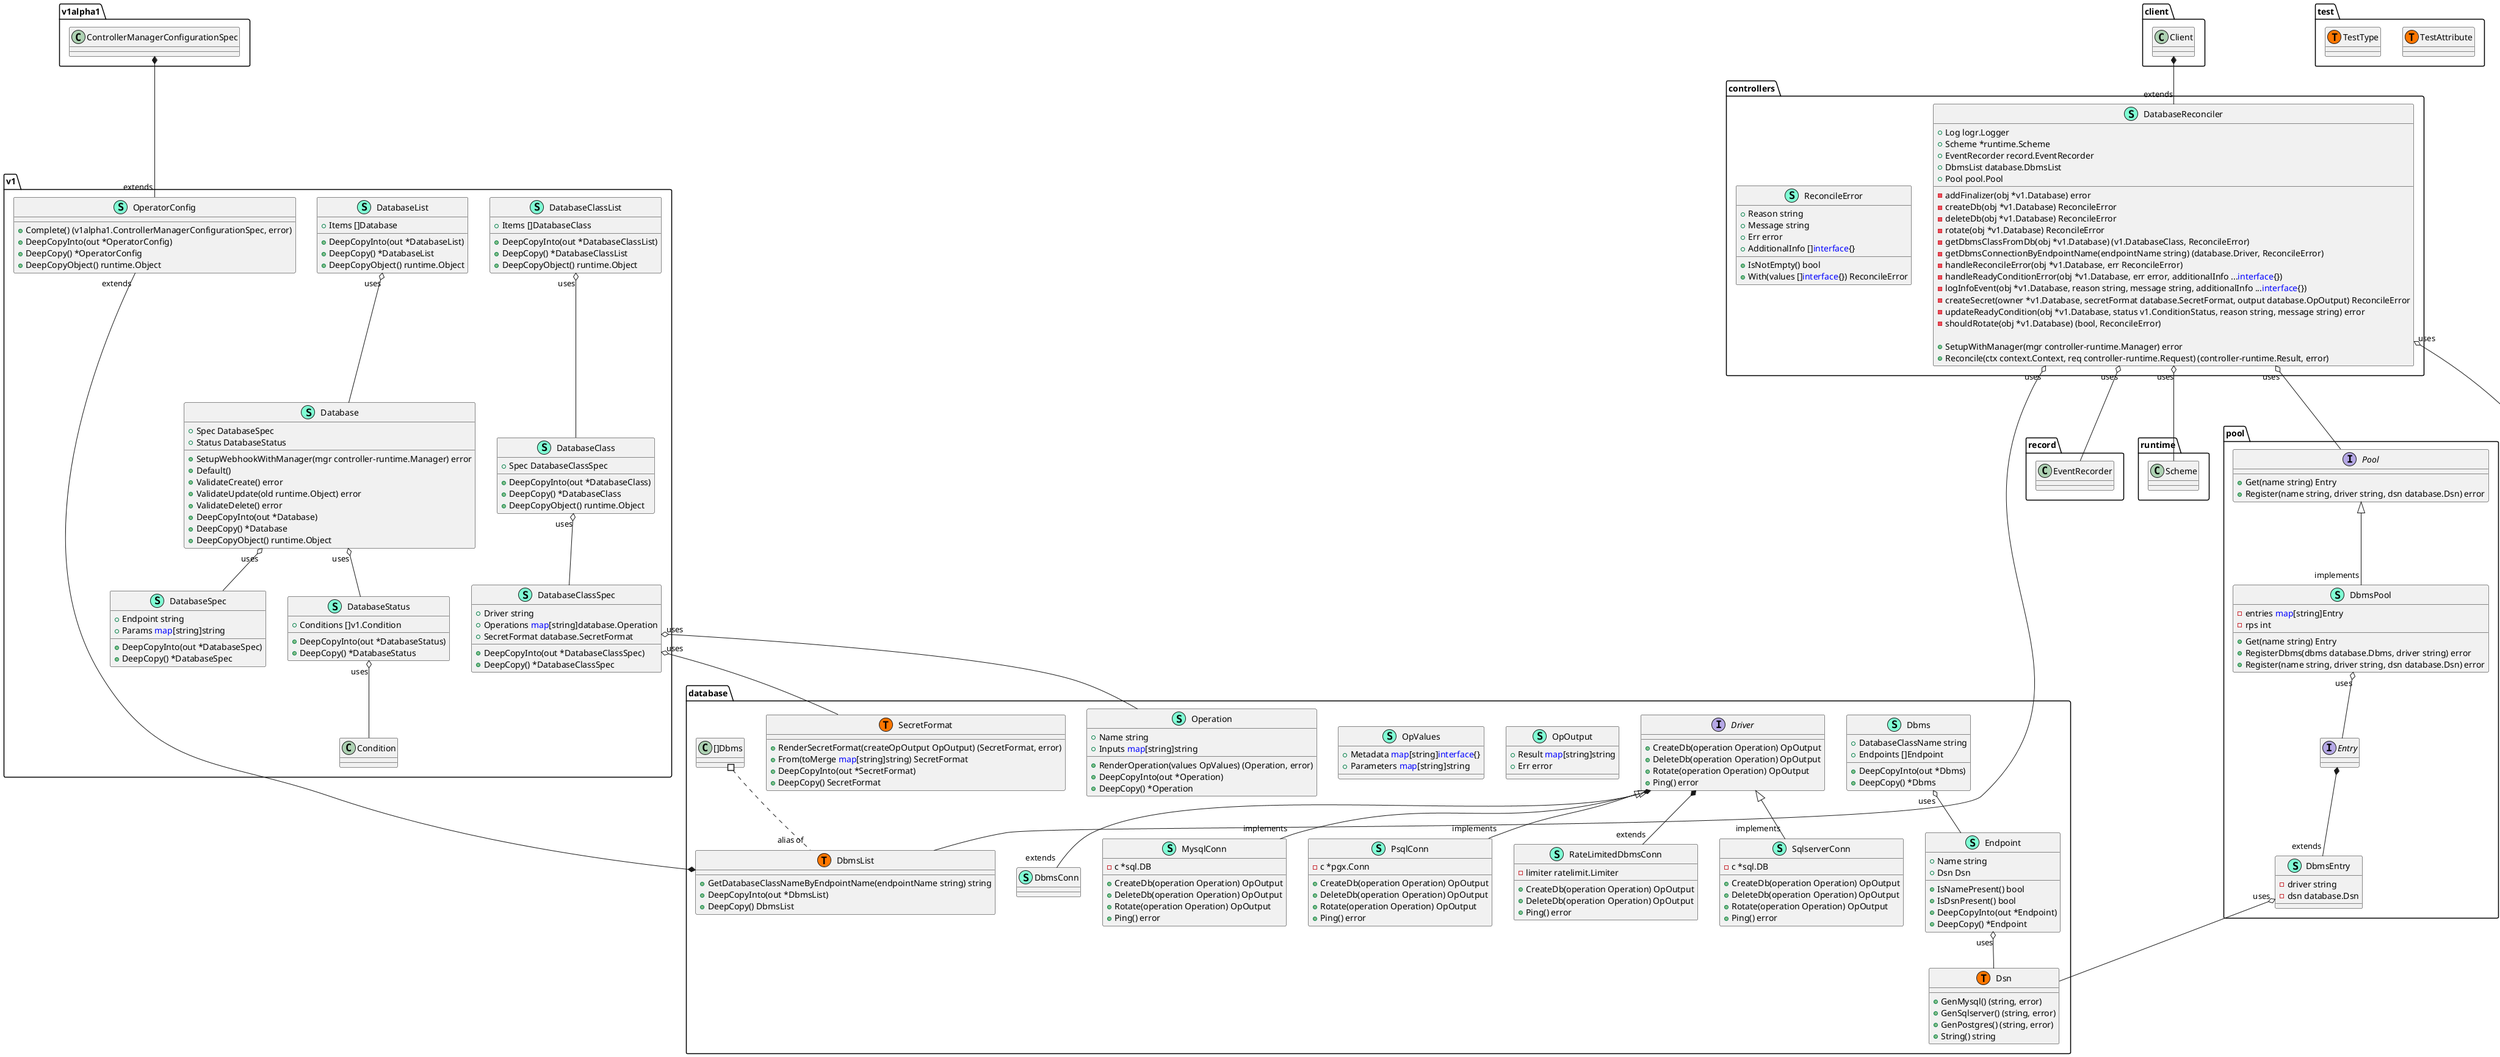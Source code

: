 @startuml
namespace controllers {
    class DatabaseReconciler << (S,Aquamarine) >> {
        + Log logr.Logger
        + Scheme *runtime.Scheme
        + EventRecorder record.EventRecorder
        + DbmsList database.DbmsList
        + Pool pool.Pool

        - addFinalizer(obj *v1.Database) error
        - createDb(obj *v1.Database) ReconcileError
        - deleteDb(obj *v1.Database) ReconcileError
        - rotate(obj *v1.Database) ReconcileError
        - getDbmsClassFromDb(obj *v1.Database) (v1.DatabaseClass, ReconcileError)
        - getDbmsConnectionByEndpointName(endpointName string) (database.Driver, ReconcileError)
        - handleReconcileError(obj *v1.Database, err ReconcileError) 
        - handleReadyConditionError(obj *v1.Database, err error, additionalInfo ...<font color=blue>interface</font>{}) 
        - logInfoEvent(obj *v1.Database, reason string, message string, additionalInfo ...<font color=blue>interface</font>{}) 
        - createSecret(owner *v1.Database, secretFormat database.SecretFormat, output database.OpOutput) ReconcileError
        - updateReadyCondition(obj *v1.Database, status v1.ConditionStatus, reason string, message string) error
        - shouldRotate(obj *v1.Database) (bool, ReconcileError)

        + SetupWithManager(mgr controller-runtime.Manager) error
        + Reconcile(ctx context.Context, req controller-runtime.Request) (controller-runtime.Result, error)

    }
    class ReconcileError << (S,Aquamarine) >> {
        + Reason string
        + Message string
        + Err error
        + AdditionalInfo []<font color=blue>interface</font>{}

        + IsNotEmpty() bool
        + With(values []<font color=blue>interface</font>{}) ReconcileError

    }
}
"client.Client" *-- "extends""controllers.DatabaseReconciler"


"controllers.DatabaseReconciler""uses" o-- "database.DbmsList"
"controllers.DatabaseReconciler""uses" o-- "logr.Logger"
"controllers.DatabaseReconciler""uses" o-- "pool.Pool"
"controllers.DatabaseReconciler""uses" o-- "record.EventRecorder"
"controllers.DatabaseReconciler""uses" o-- "runtime.Scheme"

namespace database {
    class Dbms << (S,Aquamarine) >> {
        + DatabaseClassName string
        + Endpoints []Endpoint

        + DeepCopyInto(out *Dbms) 
        + DeepCopy() *Dbms

    }
    class DbmsConn << (S,Aquamarine) >> {
    }
    class DbmsList << (S,Aquamarine) >> {
        + GetDatabaseClassNameByEndpointName(endpointName string) string
        + DeepCopyInto(out *DbmsList) 
        + DeepCopy() DbmsList

    }
    interface Driver  {
        + CreateDb(operation Operation) OpOutput
        + DeleteDb(operation Operation) OpOutput
        + Rotate(operation Operation) OpOutput
        + Ping() error

    }
    class Dsn << (S,Aquamarine) >> {
        + GenMysql() (string, error)
        + GenSqlserver() (string, error)
        + GenPostgres() (string, error)
        + String() string

    }
    class Endpoint << (S,Aquamarine) >> {
        + Name string
        + Dsn Dsn

        + IsNamePresent() bool
        + IsDsnPresent() bool
        + DeepCopyInto(out *Endpoint) 
        + DeepCopy() *Endpoint

    }
    class MysqlConn << (S,Aquamarine) >> {
        - c *sql.DB

        + CreateDb(operation Operation) OpOutput
        + DeleteDb(operation Operation) OpOutput
        + Rotate(operation Operation) OpOutput
        + Ping() error

    }
    class OpOutput << (S,Aquamarine) >> {
        + Result <font color=blue>map</font>[string]string
        + Err error

    }
    class OpValues << (S,Aquamarine) >> {
        + Metadata <font color=blue>map</font>[string]<font color=blue>interface</font>{}
        + Parameters <font color=blue>map</font>[string]string

    }
    class Operation << (S,Aquamarine) >> {
        + Name string
        + Inputs <font color=blue>map</font>[string]string

        + RenderOperation(values OpValues) (Operation, error)
        + DeepCopyInto(out *Operation) 
        + DeepCopy() *Operation

    }
    class PsqlConn << (S,Aquamarine) >> {
        - c *pgx.Conn

        + CreateDb(operation Operation) OpOutput
        + DeleteDb(operation Operation) OpOutput
        + Rotate(operation Operation) OpOutput
        + Ping() error

    }
    class RateLimitedDbmsConn << (S,Aquamarine) >> {
        - limiter ratelimit.Limiter

        + CreateDb(operation Operation) OpOutput
        + DeleteDb(operation Operation) OpOutput
        + Ping() error

    }
    class SecretFormat << (S,Aquamarine) >> {
        + RenderSecretFormat(createOpOutput OpOutput) (SecretFormat, error)
        + From(toMerge <font color=blue>map</font>[string]string) SecretFormat
        + DeepCopyInto(out *SecretFormat) 
        + DeepCopy() SecretFormat

    }
    class SqlserverConn << (S,Aquamarine) >> {
        - c *sql.DB

        + CreateDb(operation Operation) OpOutput
        + DeleteDb(operation Operation) OpOutput
        + Rotate(operation Operation) OpOutput
        + Ping() error

    }
    class database.DbmsList << (T, #FF7700) >>  {
    }
    class database.Dsn << (T, #FF7700) >>  {
    }
    class database.SecretFormat << (T, #FF7700) >>  {
    }
}
"database.Driver" *-- "extends""database.DbmsConn"
"database.Driver" *-- "extends""database.RateLimitedDbmsConn"

"database.Driver" <|-- "implements""database.MysqlConn"
"database.Driver" <|-- "implements""database.PsqlConn"
"database.Driver" <|-- "implements""database.SqlserverConn"

"database.Dbms""uses" o-- "database.Endpoint"
"database.Endpoint""uses" o-- "database.Dsn"

namespace pool {
    class DbmsEntry << (S,Aquamarine) >> {
        - driver string
        - dsn database.Dsn

    }
    class DbmsPool << (S,Aquamarine) >> {
        - entries <font color=blue>map</font>[string]Entry
        - rps int

        + Get(name string) Entry
        + RegisterDbms(dbms database.Dbms, driver string) error
        + Register(name string, driver string, dsn database.Dsn) error

    }
    interface Entry  {
    }
    interface Pool  {
        + Get(name string) Entry
        + Register(name string, driver string, dsn database.Dsn) error

    }
}
"pool.Entry" *-- "extends""pool.DbmsEntry"

"pool.Pool" <|-- "implements""pool.DbmsPool"

"pool.DbmsEntry""uses" o-- "database.Dsn"
"pool.DbmsPool""uses" o-- "pool.Entry"

namespace test {
    class test.TestAttribute << (T, #FF7700) >>  {
    }
    class test.TestType << (T, #FF7700) >>  {
    }
}



namespace v1 {
    class Database << (S,Aquamarine) >> {
        + Spec DatabaseSpec
        + Status DatabaseStatus

        + SetupWebhookWithManager(mgr controller-runtime.Manager) error
        + Default() 
        + ValidateCreate() error
        + ValidateUpdate(old runtime.Object) error
        + ValidateDelete() error
        + DeepCopyInto(out *Database) 
        + DeepCopy() *Database
        + DeepCopyObject() runtime.Object

    }
    class DatabaseClass << (S,Aquamarine) >> {
        + Spec DatabaseClassSpec

        + DeepCopyInto(out *DatabaseClass) 
        + DeepCopy() *DatabaseClass
        + DeepCopyObject() runtime.Object

    }
    class DatabaseClassList << (S,Aquamarine) >> {
        + Items []DatabaseClass

        + DeepCopyInto(out *DatabaseClassList) 
        + DeepCopy() *DatabaseClassList
        + DeepCopyObject() runtime.Object

    }
    class DatabaseClassSpec << (S,Aquamarine) >> {
        + Driver string
        + Operations <font color=blue>map</font>[string]database.Operation
        + SecretFormat database.SecretFormat

        + DeepCopyInto(out *DatabaseClassSpec) 
        + DeepCopy() *DatabaseClassSpec

    }
    class DatabaseList << (S,Aquamarine) >> {
        + Items []Database

        + DeepCopyInto(out *DatabaseList) 
        + DeepCopy() *DatabaseList
        + DeepCopyObject() runtime.Object

    }
    class DatabaseSpec << (S,Aquamarine) >> {
        + Endpoint string
        + Params <font color=blue>map</font>[string]string

        + DeepCopyInto(out *DatabaseSpec) 
        + DeepCopy() *DatabaseSpec

    }
    class DatabaseStatus << (S,Aquamarine) >> {
        + Conditions []v1.Condition

        + DeepCopyInto(out *DatabaseStatus) 
        + DeepCopy() *DatabaseStatus

    }
    class OperatorConfig << (S,Aquamarine) >> {
        + Complete() (v1alpha1.ControllerManagerConfigurationSpec, error)
        + DeepCopyInto(out *OperatorConfig) 
        + DeepCopy() *OperatorConfig
        + DeepCopyObject() runtime.Object

    }
}

"database.DbmsList" *-- "extends""v1.OperatorConfig"
"v1alpha1.ControllerManagerConfigurationSpec" *-- "extends""v1.OperatorConfig"


"v1.Database""uses" o-- "v1.DatabaseSpec"
"v1.Database""uses" o-- "v1.DatabaseStatus"
"v1.DatabaseClass""uses" o-- "v1.DatabaseClassSpec"
"v1.DatabaseClassList""uses" o-- "v1.DatabaseClass"
"v1.DatabaseClassSpec""uses" o-- "database.Operation"
"v1.DatabaseClassSpec""uses" o-- "database.SecretFormat"
"v1.DatabaseList""uses" o-- "v1.Database"
"v1.DatabaseStatus""uses" o-- "v1.Condition"

"database.[]Dbms" #.. "alias of""database.DbmsList"
@enduml
